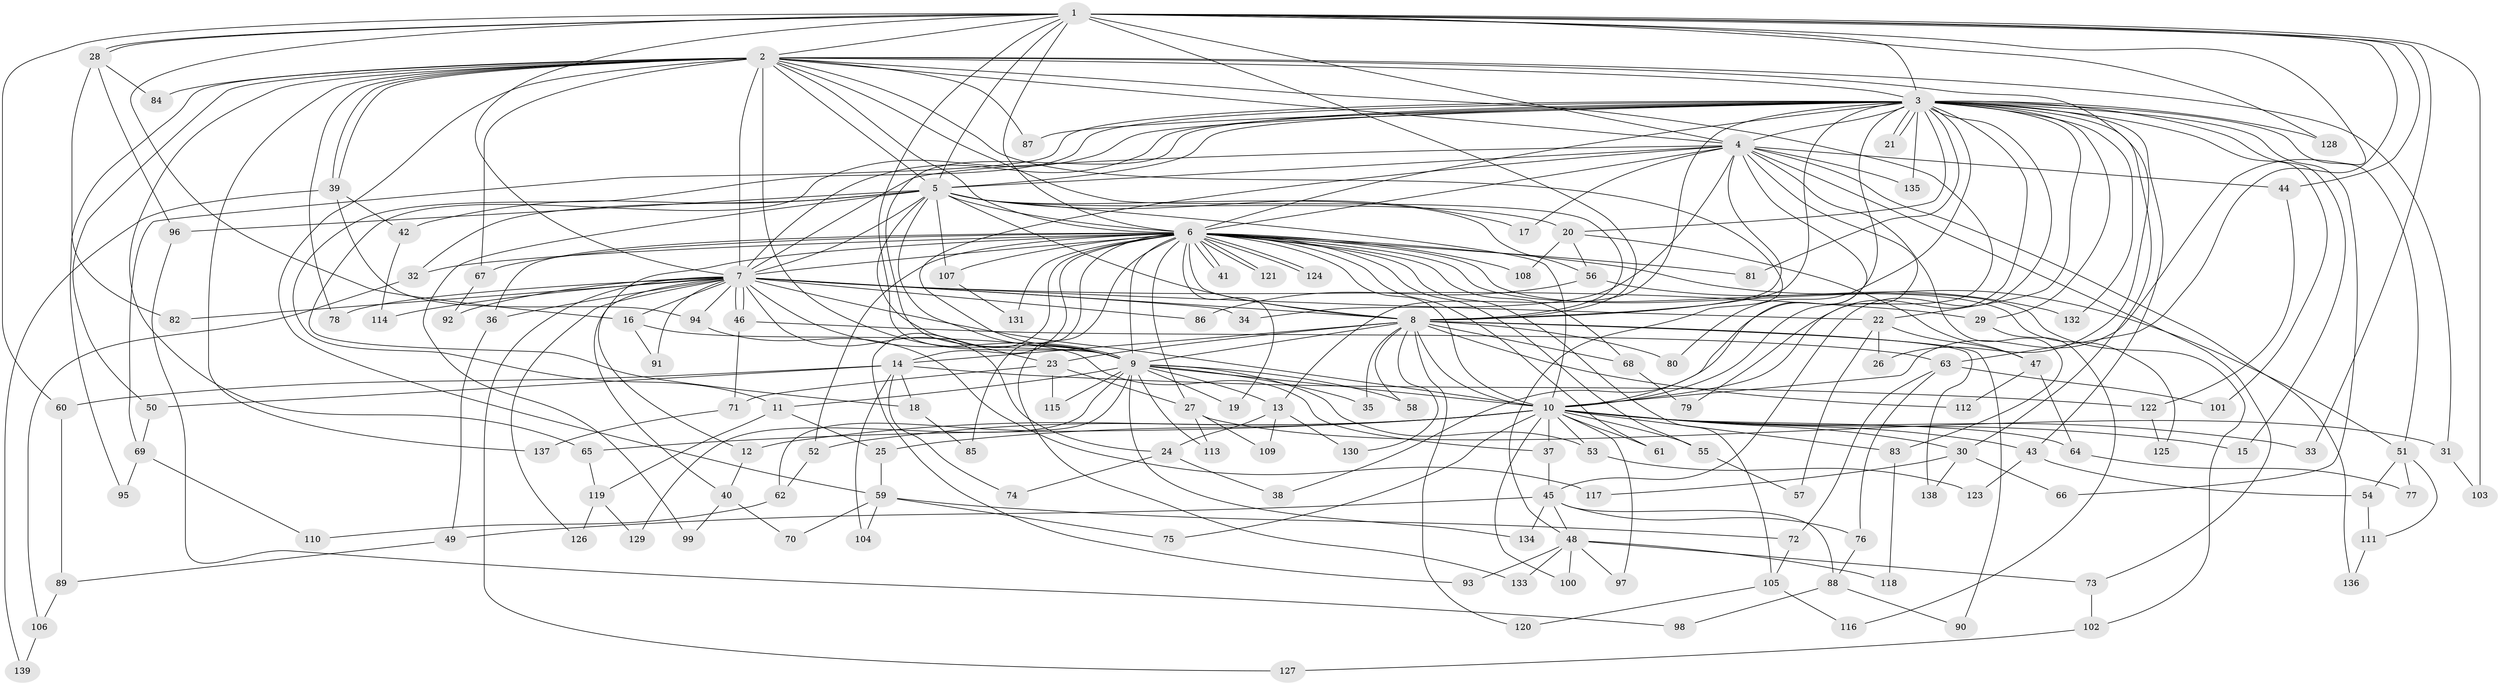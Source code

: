 // coarse degree distribution, {15: 0.014492753623188406, 17: 0.014492753623188406, 34: 0.014492753623188406, 11: 0.014492753623188406, 24: 0.014492753623188406, 29: 0.014492753623188406, 22: 0.014492753623188406, 16: 0.014492753623188406, 5: 0.08695652173913043, 10: 0.014492753623188406, 1: 0.014492753623188406, 4: 0.11594202898550725, 2: 0.4057971014492754, 3: 0.17391304347826086, 7: 0.043478260869565216, 6: 0.014492753623188406, 8: 0.014492753623188406}
// Generated by graph-tools (version 1.1) at 2025/54/03/05/25 16:54:47]
// undirected, 139 vertices, 303 edges
graph export_dot {
graph [start="1"]
  node [color=gray90,style=filled];
  1;
  2;
  3;
  4;
  5;
  6;
  7;
  8;
  9;
  10;
  11;
  12;
  13;
  14;
  15;
  16;
  17;
  18;
  19;
  20;
  21;
  22;
  23;
  24;
  25;
  26;
  27;
  28;
  29;
  30;
  31;
  32;
  33;
  34;
  35;
  36;
  37;
  38;
  39;
  40;
  41;
  42;
  43;
  44;
  45;
  46;
  47;
  48;
  49;
  50;
  51;
  52;
  53;
  54;
  55;
  56;
  57;
  58;
  59;
  60;
  61;
  62;
  63;
  64;
  65;
  66;
  67;
  68;
  69;
  70;
  71;
  72;
  73;
  74;
  75;
  76;
  77;
  78;
  79;
  80;
  81;
  82;
  83;
  84;
  85;
  86;
  87;
  88;
  89;
  90;
  91;
  92;
  93;
  94;
  95;
  96;
  97;
  98;
  99;
  100;
  101;
  102;
  103;
  104;
  105;
  106;
  107;
  108;
  109;
  110;
  111;
  112;
  113;
  114;
  115;
  116;
  117;
  118;
  119;
  120;
  121;
  122;
  123;
  124;
  125;
  126;
  127;
  128;
  129;
  130;
  131;
  132;
  133;
  134;
  135;
  136;
  137;
  138;
  139;
  1 -- 2;
  1 -- 3;
  1 -- 4;
  1 -- 5;
  1 -- 6;
  1 -- 7;
  1 -- 8;
  1 -- 9;
  1 -- 10;
  1 -- 16;
  1 -- 28;
  1 -- 28;
  1 -- 33;
  1 -- 44;
  1 -- 60;
  1 -- 63;
  1 -- 103;
  1 -- 128;
  2 -- 3;
  2 -- 4;
  2 -- 5;
  2 -- 6;
  2 -- 7;
  2 -- 8;
  2 -- 9;
  2 -- 10;
  2 -- 26;
  2 -- 31;
  2 -- 39;
  2 -- 39;
  2 -- 48;
  2 -- 50;
  2 -- 59;
  2 -- 65;
  2 -- 67;
  2 -- 78;
  2 -- 84;
  2 -- 87;
  2 -- 95;
  2 -- 137;
  3 -- 4;
  3 -- 5;
  3 -- 6;
  3 -- 7;
  3 -- 8;
  3 -- 9;
  3 -- 10;
  3 -- 11;
  3 -- 13;
  3 -- 15;
  3 -- 18;
  3 -- 20;
  3 -- 21;
  3 -- 21;
  3 -- 22;
  3 -- 29;
  3 -- 30;
  3 -- 38;
  3 -- 43;
  3 -- 45;
  3 -- 51;
  3 -- 66;
  3 -- 69;
  3 -- 80;
  3 -- 81;
  3 -- 87;
  3 -- 101;
  3 -- 128;
  3 -- 132;
  3 -- 135;
  4 -- 5;
  4 -- 6;
  4 -- 7;
  4 -- 8;
  4 -- 9;
  4 -- 10;
  4 -- 17;
  4 -- 34;
  4 -- 44;
  4 -- 73;
  4 -- 79;
  4 -- 83;
  4 -- 135;
  4 -- 136;
  5 -- 6;
  5 -- 7;
  5 -- 8;
  5 -- 9;
  5 -- 10;
  5 -- 17;
  5 -- 20;
  5 -- 23;
  5 -- 32;
  5 -- 42;
  5 -- 56;
  5 -- 96;
  5 -- 99;
  5 -- 107;
  6 -- 7;
  6 -- 8;
  6 -- 9;
  6 -- 10;
  6 -- 12;
  6 -- 14;
  6 -- 19;
  6 -- 27;
  6 -- 32;
  6 -- 36;
  6 -- 41;
  6 -- 41;
  6 -- 51;
  6 -- 52;
  6 -- 55;
  6 -- 61;
  6 -- 67;
  6 -- 68;
  6 -- 81;
  6 -- 85;
  6 -- 93;
  6 -- 102;
  6 -- 105;
  6 -- 107;
  6 -- 108;
  6 -- 121;
  6 -- 121;
  6 -- 124;
  6 -- 124;
  6 -- 125;
  6 -- 131;
  6 -- 133;
  7 -- 8;
  7 -- 9;
  7 -- 10;
  7 -- 16;
  7 -- 22;
  7 -- 24;
  7 -- 29;
  7 -- 34;
  7 -- 36;
  7 -- 40;
  7 -- 46;
  7 -- 46;
  7 -- 78;
  7 -- 82;
  7 -- 86;
  7 -- 91;
  7 -- 92;
  7 -- 94;
  7 -- 114;
  7 -- 126;
  7 -- 127;
  8 -- 9;
  8 -- 10;
  8 -- 14;
  8 -- 23;
  8 -- 35;
  8 -- 58;
  8 -- 68;
  8 -- 80;
  8 -- 90;
  8 -- 112;
  8 -- 120;
  8 -- 130;
  8 -- 138;
  9 -- 10;
  9 -- 11;
  9 -- 13;
  9 -- 19;
  9 -- 35;
  9 -- 53;
  9 -- 58;
  9 -- 62;
  9 -- 113;
  9 -- 115;
  9 -- 129;
  9 -- 134;
  10 -- 12;
  10 -- 15;
  10 -- 25;
  10 -- 30;
  10 -- 33;
  10 -- 37;
  10 -- 43;
  10 -- 52;
  10 -- 53;
  10 -- 55;
  10 -- 61;
  10 -- 64;
  10 -- 65;
  10 -- 75;
  10 -- 83;
  10 -- 97;
  10 -- 100;
  11 -- 25;
  11 -- 119;
  12 -- 40;
  13 -- 24;
  13 -- 109;
  13 -- 130;
  14 -- 18;
  14 -- 50;
  14 -- 60;
  14 -- 74;
  14 -- 104;
  14 -- 122;
  16 -- 37;
  16 -- 91;
  18 -- 85;
  20 -- 47;
  20 -- 56;
  20 -- 108;
  22 -- 26;
  22 -- 47;
  22 -- 57;
  23 -- 27;
  23 -- 71;
  23 -- 115;
  24 -- 38;
  24 -- 74;
  25 -- 59;
  27 -- 31;
  27 -- 109;
  27 -- 113;
  28 -- 82;
  28 -- 84;
  28 -- 96;
  29 -- 116;
  30 -- 66;
  30 -- 117;
  30 -- 138;
  31 -- 103;
  32 -- 106;
  36 -- 49;
  37 -- 45;
  39 -- 42;
  39 -- 94;
  39 -- 139;
  40 -- 70;
  40 -- 99;
  42 -- 114;
  43 -- 54;
  43 -- 123;
  44 -- 122;
  45 -- 48;
  45 -- 49;
  45 -- 76;
  45 -- 88;
  45 -- 134;
  46 -- 63;
  46 -- 71;
  47 -- 64;
  47 -- 112;
  48 -- 73;
  48 -- 93;
  48 -- 97;
  48 -- 100;
  48 -- 118;
  48 -- 133;
  49 -- 89;
  50 -- 69;
  51 -- 54;
  51 -- 77;
  51 -- 111;
  52 -- 62;
  53 -- 123;
  54 -- 111;
  55 -- 57;
  56 -- 86;
  56 -- 132;
  59 -- 70;
  59 -- 72;
  59 -- 75;
  59 -- 104;
  60 -- 89;
  62 -- 110;
  63 -- 72;
  63 -- 76;
  63 -- 101;
  64 -- 77;
  65 -- 119;
  67 -- 92;
  68 -- 79;
  69 -- 95;
  69 -- 110;
  71 -- 137;
  72 -- 105;
  73 -- 102;
  76 -- 88;
  83 -- 118;
  88 -- 90;
  88 -- 98;
  89 -- 106;
  94 -- 117;
  96 -- 98;
  102 -- 127;
  105 -- 116;
  105 -- 120;
  106 -- 139;
  107 -- 131;
  111 -- 136;
  119 -- 126;
  119 -- 129;
  122 -- 125;
}
